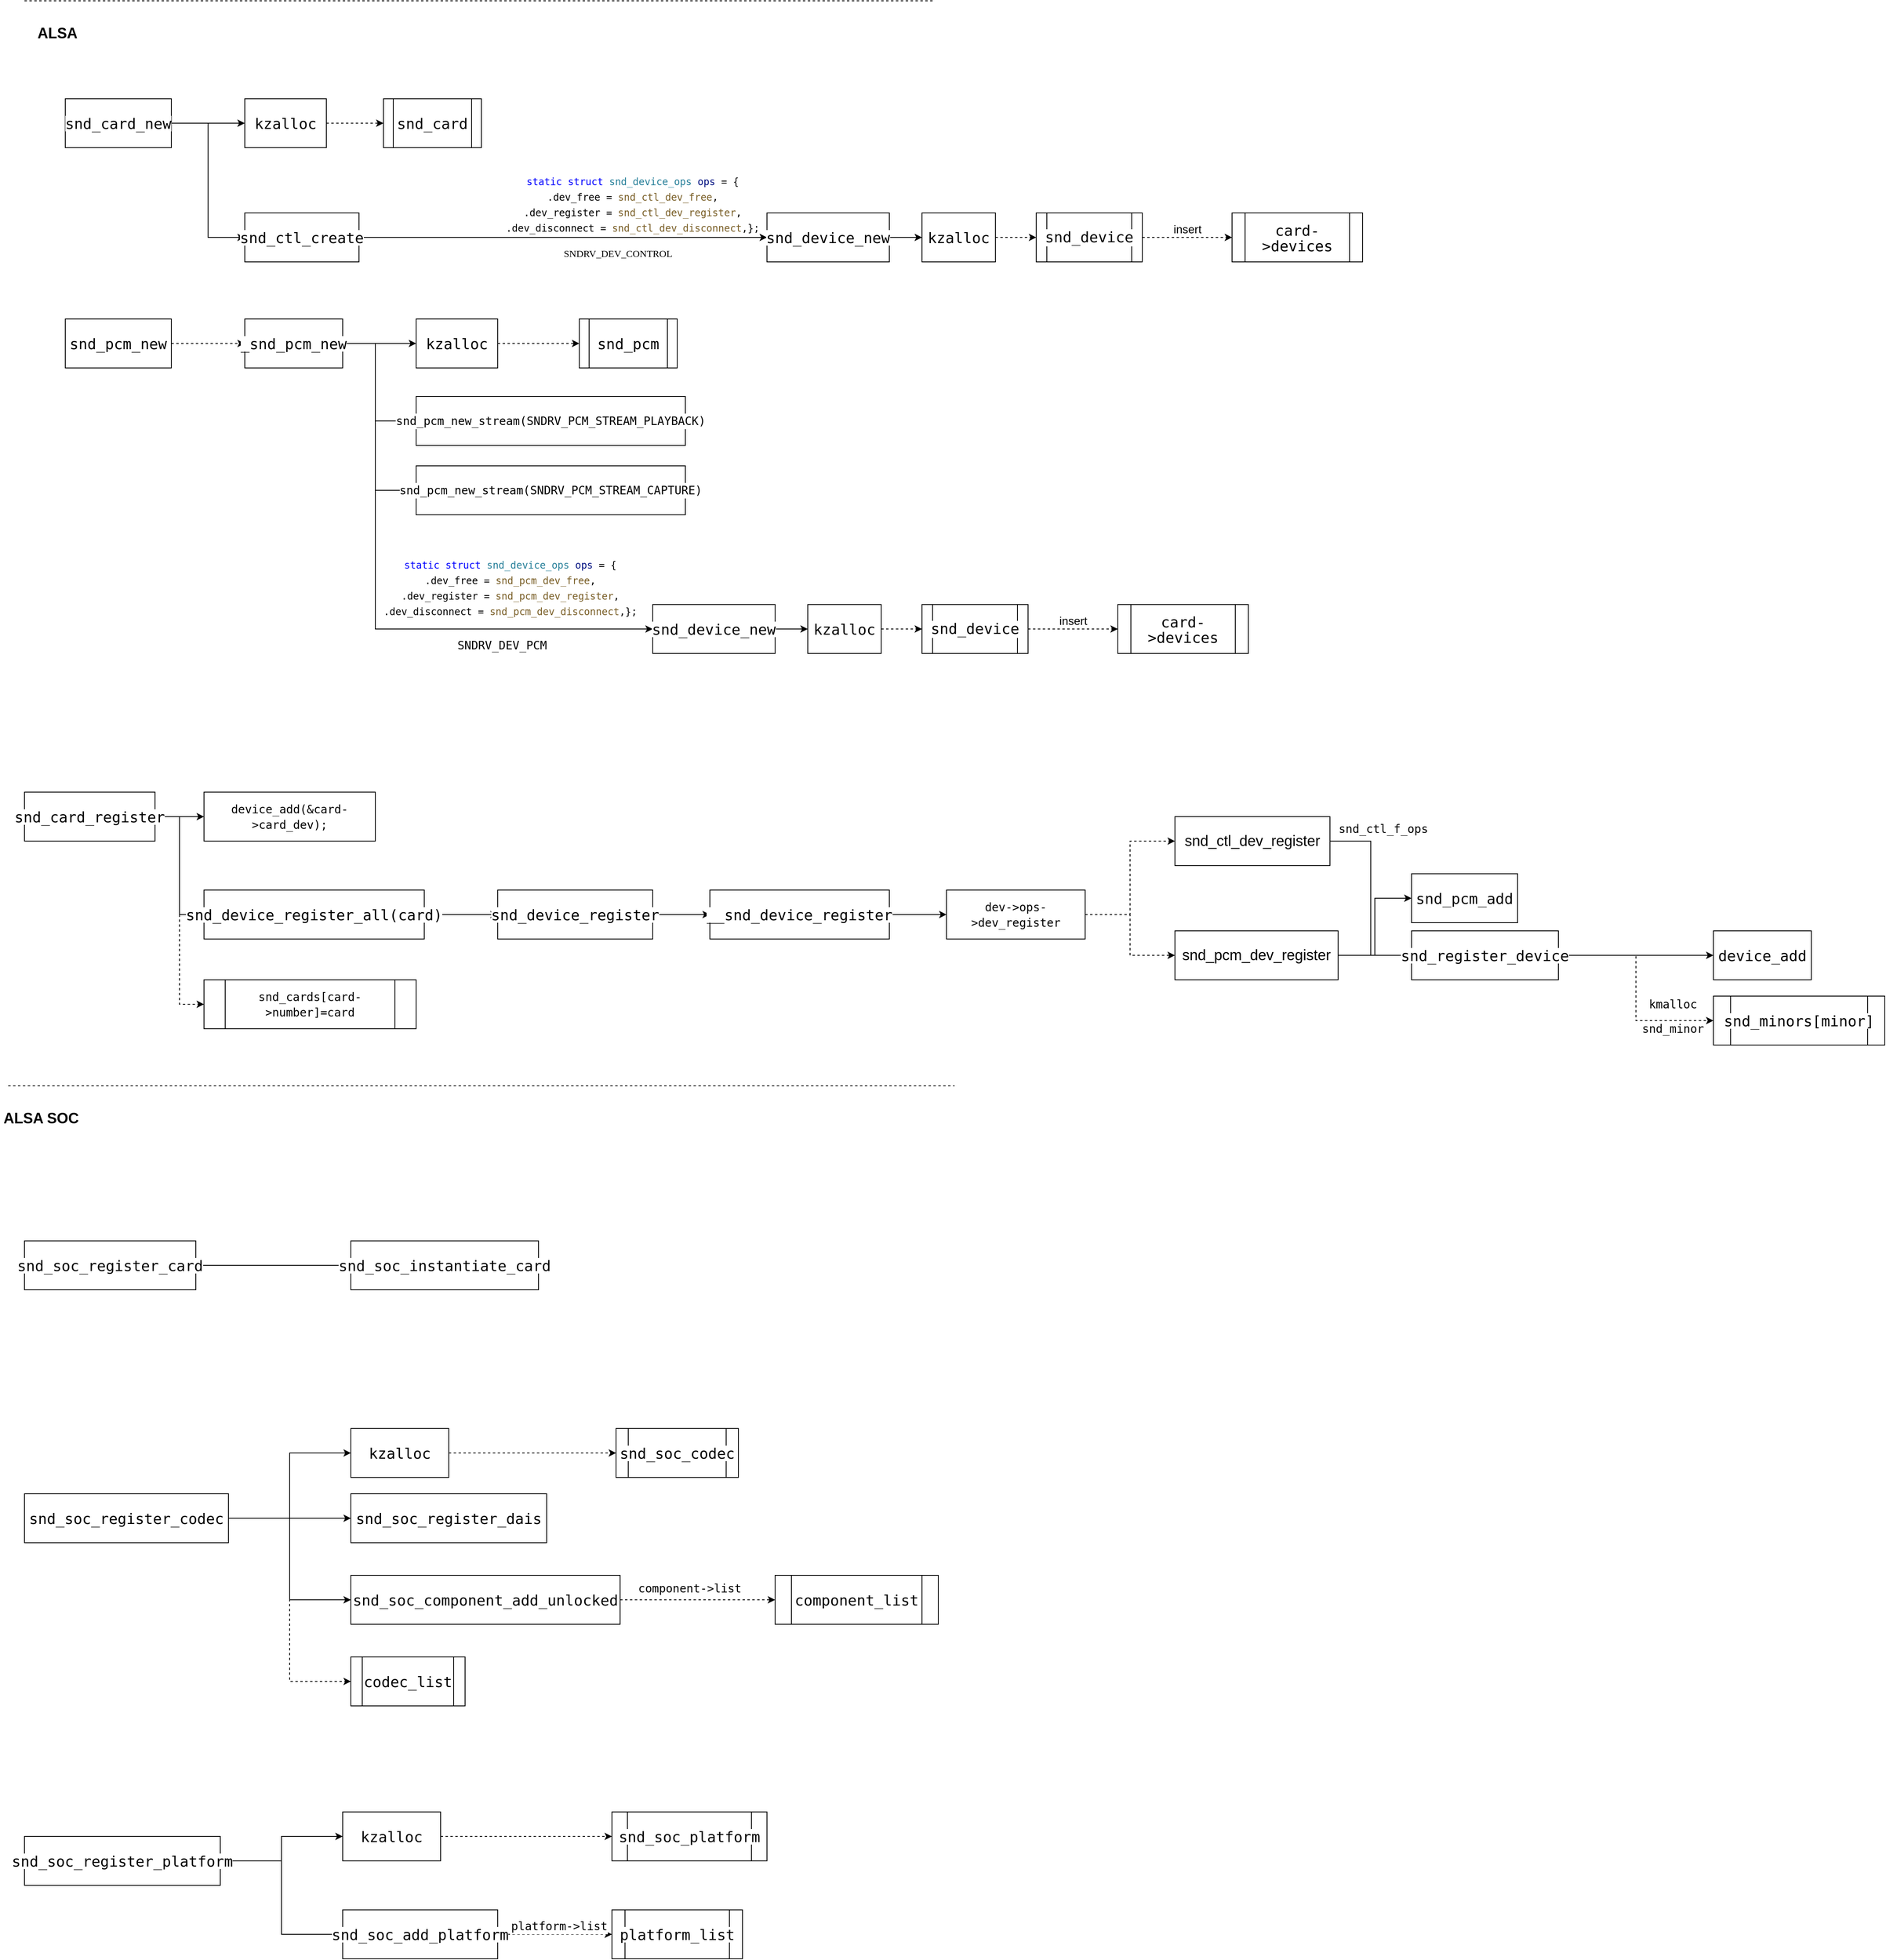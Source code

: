 <mxfile version="14.7.6" type="github">
  <diagram id="GA7JvFSTfR5UvjS3zdCi" name="Page-1">
    <mxGraphModel dx="1355" dy="793" grid="1" gridSize="10" guides="1" tooltips="1" connect="1" arrows="1" fold="1" page="1" pageScale="1" pageWidth="827" pageHeight="1169" math="0" shadow="0">
      <root>
        <mxCell id="0" />
        <mxCell id="1" parent="0" />
        <mxCell id="i92UBZPYgpHDVVU4iysN-3" style="edgeStyle=orthogonalEdgeStyle;rounded=0;orthogonalLoop=1;jettySize=auto;html=1;entryX=0;entryY=0.5;entryDx=0;entryDy=0;fontSize=18;" parent="1" source="i92UBZPYgpHDVVU4iysN-1" target="i92UBZPYgpHDVVU4iysN-2" edge="1">
          <mxGeometry relative="1" as="geometry" />
        </mxCell>
        <mxCell id="i92UBZPYgpHDVVU4iysN-8" style="edgeStyle=orthogonalEdgeStyle;rounded=0;orthogonalLoop=1;jettySize=auto;html=1;entryX=0;entryY=0.5;entryDx=0;entryDy=0;fontSize=5;" parent="1" source="i92UBZPYgpHDVVU4iysN-1" target="i92UBZPYgpHDVVU4iysN-7" edge="1">
          <mxGeometry relative="1" as="geometry" />
        </mxCell>
        <mxCell id="i92UBZPYgpHDVVU4iysN-1" value="&lt;div style=&quot;background-color: rgb(255, 255, 255); font-family: &amp;quot;droid sans mono&amp;quot;, &amp;quot;monospace&amp;quot;, monospace, &amp;quot;droid sans fallback&amp;quot;; font-weight: normal; font-size: 18px; line-height: 19px;&quot;&gt;&lt;div style=&quot;font-size: 18px;&quot;&gt;&lt;font style=&quot;font-size: 18px;&quot;&gt;snd_card_new&lt;/font&gt;&lt;/div&gt;&lt;/div&gt;" style="whiteSpace=wrap;html=1;fontSize=18;" parent="1" vertex="1">
          <mxGeometry x="80" y="190" width="130" height="60" as="geometry" />
        </mxCell>
        <mxCell id="i92UBZPYgpHDVVU4iysN-6" style="edgeStyle=orthogonalEdgeStyle;rounded=0;orthogonalLoop=1;jettySize=auto;html=1;entryX=0;entryY=0.5;entryDx=0;entryDy=0;dashed=1;fontSize=18;" parent="1" source="i92UBZPYgpHDVVU4iysN-2" target="i92UBZPYgpHDVVU4iysN-5" edge="1">
          <mxGeometry relative="1" as="geometry" />
        </mxCell>
        <mxCell id="i92UBZPYgpHDVVU4iysN-2" value="&lt;div style=&quot;background-color: rgb(255, 255, 255); font-family: &amp;quot;droid sans mono&amp;quot;, &amp;quot;monospace&amp;quot;, monospace, &amp;quot;droid sans fallback&amp;quot;; font-weight: normal; font-size: 18px; line-height: 19px;&quot;&gt;&lt;div style=&quot;font-size: 18px;&quot;&gt;&lt;font style=&quot;font-size: 18px;&quot;&gt;kzalloc&lt;/font&gt;&lt;/div&gt;&lt;/div&gt;" style="whiteSpace=wrap;html=1;fontSize=18;" parent="1" vertex="1">
          <mxGeometry x="300" y="190" width="100" height="60" as="geometry" />
        </mxCell>
        <mxCell id="i92UBZPYgpHDVVU4iysN-5" value="&lt;div style=&quot;background-color: rgb(255, 255, 255); font-family: &amp;quot;droid sans mono&amp;quot;, &amp;quot;monospace&amp;quot;, monospace, &amp;quot;droid sans fallback&amp;quot;; font-weight: normal; font-size: 18px; line-height: 19px;&quot;&gt;&lt;div style=&quot;font-size: 18px;&quot;&gt;&lt;font style=&quot;font-size: 18px;&quot;&gt;snd_card&lt;/font&gt;&lt;/div&gt;&lt;/div&gt;" style="shape=process;whiteSpace=wrap;html=1;backgroundOutline=1;fontSize=18;" parent="1" vertex="1">
          <mxGeometry x="470" y="190" width="120" height="60" as="geometry" />
        </mxCell>
        <mxCell id="i92UBZPYgpHDVVU4iysN-69" style="edgeStyle=orthogonalEdgeStyle;rounded=0;orthogonalLoop=1;jettySize=auto;html=1;fontSize=14;" parent="1" source="i92UBZPYgpHDVVU4iysN-7" target="i92UBZPYgpHDVVU4iysN-9" edge="1">
          <mxGeometry relative="1" as="geometry" />
        </mxCell>
        <mxCell id="i92UBZPYgpHDVVU4iysN-7" value="&lt;div style=&quot;background-color: rgb(255, 255, 255); font-family: &amp;quot;droid sans mono&amp;quot;, &amp;quot;monospace&amp;quot;, monospace, &amp;quot;droid sans fallback&amp;quot;; font-weight: normal; font-size: 18px; line-height: 19px;&quot;&gt;&lt;div style=&quot;font-size: 18px;&quot;&gt;snd_ctl_create&lt;/div&gt;&lt;/div&gt;" style="whiteSpace=wrap;html=1;fontSize=18;" parent="1" vertex="1">
          <mxGeometry x="300" y="330" width="140" height="60" as="geometry" />
        </mxCell>
        <mxCell id="i92UBZPYgpHDVVU4iysN-15" style="edgeStyle=orthogonalEdgeStyle;rounded=0;orthogonalLoop=1;jettySize=auto;html=1;fontSize=5;entryX=0;entryY=0.5;entryDx=0;entryDy=0;" parent="1" source="i92UBZPYgpHDVVU4iysN-9" target="i92UBZPYgpHDVVU4iysN-13" edge="1">
          <mxGeometry relative="1" as="geometry">
            <mxPoint x="690" y="70" as="targetPoint" />
          </mxGeometry>
        </mxCell>
        <mxCell id="i92UBZPYgpHDVVU4iysN-9" value="&lt;div style=&quot;background-color: rgb(255 , 255 , 255) ; font-family: &amp;#34;droid sans mono&amp;#34; , &amp;#34;monospace&amp;#34; , monospace , &amp;#34;droid sans fallback&amp;#34; ; font-weight: normal ; font-size: 18px ; line-height: 19px&quot;&gt;&lt;div&gt;&lt;font style=&quot;font-size: 18px&quot;&gt;snd_device_new&lt;/font&gt;&lt;/div&gt;&lt;/div&gt;" style="whiteSpace=wrap;html=1;fontSize=5;" parent="1" vertex="1">
          <mxGeometry x="940" y="330" width="150" height="60" as="geometry" />
        </mxCell>
        <mxCell id="i92UBZPYgpHDVVU4iysN-17" style="edgeStyle=orthogonalEdgeStyle;rounded=0;orthogonalLoop=1;jettySize=auto;html=1;entryX=0;entryY=0.5;entryDx=0;entryDy=0;fontSize=5;dashed=1;" parent="1" source="i92UBZPYgpHDVVU4iysN-13" target="i92UBZPYgpHDVVU4iysN-16" edge="1">
          <mxGeometry relative="1" as="geometry" />
        </mxCell>
        <mxCell id="i92UBZPYgpHDVVU4iysN-13" value="&lt;div style=&quot;background-color: rgb(255 , 255 , 255) ; font-family: &amp;#34;droid sans mono&amp;#34; , &amp;#34;monospace&amp;#34; , monospace , &amp;#34;droid sans fallback&amp;#34; ; font-weight: normal ; font-size: 18px ; line-height: 19px&quot;&gt;&lt;div&gt;&lt;font style=&quot;font-size: 18px&quot;&gt;kzalloc&lt;/font&gt;&lt;/div&gt;&lt;/div&gt;" style="whiteSpace=wrap;html=1;fontSize=5;" parent="1" vertex="1">
          <mxGeometry x="1130" y="330" width="90" height="60" as="geometry" />
        </mxCell>
        <mxCell id="i92UBZPYgpHDVVU4iysN-60" style="edgeStyle=orthogonalEdgeStyle;rounded=0;orthogonalLoop=1;jettySize=auto;html=1;entryX=0;entryY=0.5;entryDx=0;entryDy=0;dashed=1;fontSize=14;" parent="1" source="i92UBZPYgpHDVVU4iysN-16" target="i92UBZPYgpHDVVU4iysN-59" edge="1">
          <mxGeometry relative="1" as="geometry" />
        </mxCell>
        <mxCell id="i92UBZPYgpHDVVU4iysN-16" value="&lt;div style=&quot;background-color: rgb(255 , 255 , 255) ; font-family: &amp;#34;droid sans mono&amp;#34; , &amp;#34;monospace&amp;#34; , monospace , &amp;#34;droid sans fallback&amp;#34; ; font-weight: normal ; font-size: 14px ; line-height: 19px&quot;&gt;&lt;div&gt;&lt;font style=&quot;font-size: 18px&quot;&gt;snd_device&lt;/font&gt;&lt;/div&gt;&lt;/div&gt;" style="shape=process;whiteSpace=wrap;html=1;backgroundOutline=1;fontSize=5;" parent="1" vertex="1">
          <mxGeometry x="1270" y="330" width="130" height="60" as="geometry" />
        </mxCell>
        <mxCell id="i92UBZPYgpHDVVU4iysN-19" value="&lt;font style=&quot;font-size: 14px;&quot;&gt;inser&lt;/font&gt;t" style="text;html=1;align=center;verticalAlign=middle;resizable=0;points=[];autosize=1;strokeColor=none;fontSize=14;" parent="1" vertex="1">
          <mxGeometry x="1430" y="340" width="50" height="20" as="geometry" />
        </mxCell>
        <mxCell id="i92UBZPYgpHDVVU4iysN-23" value="&lt;div style=&quot;color: rgb(0 , 0 , 0) ; background-color: rgb(255 , 255 , 255) ; font-family: &amp;#34;droid sans mono&amp;#34; , &amp;#34;monospace&amp;#34; , monospace , &amp;#34;droid sans fallback&amp;#34; ; font-weight: normal ; font-size: 12px ; line-height: 19px&quot; align=&quot;center&quot;&gt;&lt;div&gt;&lt;font style=&quot;font-size: 12px&quot;&gt;&lt;span style=&quot;color: #000000&quot;&gt;    &lt;/span&gt;&lt;span style=&quot;color: #0000ff&quot;&gt;static&lt;/span&gt;&lt;span style=&quot;color: #000000&quot;&gt; &lt;/span&gt;&lt;span style=&quot;color: #0000ff&quot;&gt;struct&lt;/span&gt;&lt;span style=&quot;color: #000000&quot;&gt; &lt;/span&gt;&lt;span style=&quot;color: #267f99&quot;&gt;snd_device_ops&lt;/span&gt;&lt;span style=&quot;color: #000000&quot;&gt; &lt;/span&gt;&lt;span style=&quot;color: #001080&quot;&gt;ops&lt;/span&gt;&lt;span style=&quot;color: #000000&quot;&gt; = {&lt;/span&gt;&lt;/font&gt;&lt;/div&gt;&lt;div&gt;&lt;font style=&quot;font-size: 12px&quot;&gt;&lt;span style=&quot;color: #000000&quot;&gt;        .dev_free = &lt;/span&gt;&lt;span style=&quot;color: #795e26&quot;&gt;snd_ctl_dev_free&lt;/span&gt;&lt;span style=&quot;color: #000000&quot;&gt;,&lt;/span&gt;&lt;/font&gt;&lt;/div&gt;&lt;div&gt;&lt;font style=&quot;font-size: 12px&quot;&gt;&lt;span style=&quot;color: #000000&quot;&gt;        .dev_register = &lt;/span&gt;&lt;span style=&quot;color: #795e26&quot;&gt;snd_ctl_dev_register&lt;/span&gt;&lt;span style=&quot;color: #000000&quot;&gt;,&lt;/span&gt;&lt;/font&gt;&lt;/div&gt;&lt;div&gt;&lt;font style=&quot;font-size: 12px&quot;&gt;&lt;span style=&quot;color: #000000&quot;&gt;        .dev_disconnect = &lt;/span&gt;&lt;span style=&quot;color: #795e26&quot;&gt;snd_ctl_dev_disconnect&lt;/span&gt;&lt;span style=&quot;color: #000000&quot;&gt;,};&lt;/span&gt;&lt;/font&gt;&lt;/div&gt;&lt;/div&gt;" style="text;html=1;align=center;verticalAlign=middle;resizable=0;points=[];autosize=1;strokeColor=none;fontSize=14;" parent="1" vertex="1">
          <mxGeometry x="640" y="280" width="270" height="80" as="geometry" />
        </mxCell>
        <mxCell id="i92UBZPYgpHDVVU4iysN-26" style="edgeStyle=orthogonalEdgeStyle;rounded=0;orthogonalLoop=1;jettySize=auto;html=1;entryX=0;entryY=0.5;entryDx=0;entryDy=0;fontSize=14;" parent="1" source="i92UBZPYgpHDVVU4iysN-24" target="i92UBZPYgpHDVVU4iysN-25" edge="1">
          <mxGeometry relative="1" as="geometry" />
        </mxCell>
        <mxCell id="i92UBZPYgpHDVVU4iysN-34" style="edgeStyle=orthogonalEdgeStyle;rounded=0;orthogonalLoop=1;jettySize=auto;html=1;entryX=0;entryY=0.5;entryDx=0;entryDy=0;fontSize=14;" parent="1" source="i92UBZPYgpHDVVU4iysN-24" target="i92UBZPYgpHDVVU4iysN-27" edge="1">
          <mxGeometry relative="1" as="geometry" />
        </mxCell>
        <mxCell id="i92UBZPYgpHDVVU4iysN-37" style="edgeStyle=orthogonalEdgeStyle;rounded=0;orthogonalLoop=1;jettySize=auto;html=1;entryX=0;entryY=0.5;entryDx=0;entryDy=0;fontSize=14;dashed=1;" parent="1" source="i92UBZPYgpHDVVU4iysN-24" target="i92UBZPYgpHDVVU4iysN-35" edge="1">
          <mxGeometry relative="1" as="geometry" />
        </mxCell>
        <mxCell id="i92UBZPYgpHDVVU4iysN-24" value="&lt;div style=&quot;background-color: rgb(255 , 255 , 255) ; font-family: &amp;quot;droid sans mono&amp;quot; , &amp;quot;monospace&amp;quot; , monospace , &amp;quot;droid sans fallback&amp;quot; ; font-weight: normal ; font-size: 18px ; line-height: 19px&quot;&gt;&lt;div&gt;&lt;font style=&quot;font-size: 18px&quot;&gt;snd_card_register&lt;/font&gt;&lt;/div&gt;&lt;/div&gt;" style="whiteSpace=wrap;html=1;fontSize=14;align=center;" parent="1" vertex="1">
          <mxGeometry x="30" y="1040" width="160" height="60" as="geometry" />
        </mxCell>
        <mxCell id="i92UBZPYgpHDVVU4iysN-25" value="&lt;div style=&quot;background-color: rgb(255 , 255 , 255) ; font-family: &amp;#34;droid sans mono&amp;#34; , &amp;#34;monospace&amp;#34; , monospace , &amp;#34;droid sans fallback&amp;#34; ; font-weight: normal ; line-height: 19px&quot;&gt;&lt;div&gt;&lt;font style=&quot;font-size: 14px&quot;&gt;device_add(&amp;amp;card-&amp;gt;card_dev);&lt;/font&gt;&lt;/div&gt;&lt;/div&gt;" style="whiteSpace=wrap;html=1;fontSize=14;align=center;" parent="1" vertex="1">
          <mxGeometry x="250" y="1040" width="210" height="60" as="geometry" />
        </mxCell>
        <mxCell id="i92UBZPYgpHDVVU4iysN-40" style="edgeStyle=orthogonalEdgeStyle;rounded=0;orthogonalLoop=1;jettySize=auto;html=1;fontSize=14;" parent="1" source="i92UBZPYgpHDVVU4iysN-27" target="i92UBZPYgpHDVVU4iysN-38" edge="1">
          <mxGeometry relative="1" as="geometry" />
        </mxCell>
        <mxCell id="i92UBZPYgpHDVVU4iysN-27" value="&lt;div style=&quot;background-color: rgb(255 , 255 , 255) ; font-family: &amp;#34;droid sans mono&amp;#34; , &amp;#34;monospace&amp;#34; , monospace , &amp;#34;droid sans fallback&amp;#34; ; font-weight: normal ; font-size: 18px ; line-height: 19px&quot;&gt;&lt;div&gt;&lt;font style=&quot;font-size: 18px&quot;&gt;snd_device_register_all&lt;/font&gt;&lt;font style=&quot;font-size: 18px&quot;&gt;(card)&lt;/font&gt;&lt;/div&gt;&lt;/div&gt;" style="whiteSpace=wrap;html=1;fontSize=14;align=center;" parent="1" vertex="1">
          <mxGeometry x="250" y="1160" width="270" height="60" as="geometry" />
        </mxCell>
        <mxCell id="i92UBZPYgpHDVVU4iysN-35" value="&lt;div style=&quot;background-color: rgb(255 , 255 , 255) ; font-family: &amp;#34;droid sans mono&amp;#34; , &amp;#34;monospace&amp;#34; , monospace , &amp;#34;droid sans fallback&amp;#34; ; font-weight: normal ; font-size: 14px ; line-height: 19px&quot;&gt;&lt;div&gt;snd_cards[card-&amp;gt;number]=card&lt;/div&gt;&lt;/div&gt;" style="shape=process;whiteSpace=wrap;html=1;backgroundOutline=1;fontSize=14;align=center;" parent="1" vertex="1">
          <mxGeometry x="250" y="1270" width="260" height="60" as="geometry" />
        </mxCell>
        <mxCell id="i92UBZPYgpHDVVU4iysN-41" style="edgeStyle=orthogonalEdgeStyle;rounded=0;orthogonalLoop=1;jettySize=auto;html=1;entryX=0;entryY=0.5;entryDx=0;entryDy=0;fontSize=14;" parent="1" source="i92UBZPYgpHDVVU4iysN-38" target="i92UBZPYgpHDVVU4iysN-39" edge="1">
          <mxGeometry relative="1" as="geometry" />
        </mxCell>
        <mxCell id="i92UBZPYgpHDVVU4iysN-38" value="&lt;div style=&quot;background-color: rgb(255 , 255 , 255) ; font-family: &amp;#34;droid sans mono&amp;#34; , &amp;#34;monospace&amp;#34; , monospace , &amp;#34;droid sans fallback&amp;#34; ; font-weight: normal ; font-size: 18px ; line-height: 19px&quot;&gt;&lt;div&gt;&lt;font style=&quot;font-size: 18px&quot;&gt;snd_device_register&lt;/font&gt;&lt;/div&gt;&lt;/div&gt;" style="whiteSpace=wrap;html=1;fontSize=14;align=center;" parent="1" vertex="1">
          <mxGeometry x="610" y="1160" width="190" height="60" as="geometry" />
        </mxCell>
        <mxCell id="i92UBZPYgpHDVVU4iysN-44" style="edgeStyle=orthogonalEdgeStyle;rounded=0;orthogonalLoop=1;jettySize=auto;html=1;fontSize=14;" parent="1" source="i92UBZPYgpHDVVU4iysN-39" target="i92UBZPYgpHDVVU4iysN-43" edge="1">
          <mxGeometry relative="1" as="geometry" />
        </mxCell>
        <mxCell id="i92UBZPYgpHDVVU4iysN-39" value="&lt;div style=&quot;background-color: rgb(255 , 255 , 255) ; font-family: &amp;#34;droid sans mono&amp;#34; , &amp;#34;monospace&amp;#34; , monospace , &amp;#34;droid sans fallback&amp;#34; ; font-weight: normal ; font-size: 18px ; line-height: 19px&quot;&gt;&lt;div&gt;&lt;font style=&quot;font-size: 18px&quot;&gt;__snd_device_register&lt;/font&gt;&lt;/div&gt;&lt;/div&gt;" style="whiteSpace=wrap;html=1;fontSize=14;align=center;" parent="1" vertex="1">
          <mxGeometry x="870" y="1160" width="220" height="60" as="geometry" />
        </mxCell>
        <mxCell id="i92UBZPYgpHDVVU4iysN-47" style="edgeStyle=orthogonalEdgeStyle;rounded=0;orthogonalLoop=1;jettySize=auto;html=1;entryX=0;entryY=0.5;entryDx=0;entryDy=0;fontSize=14;dashed=1;" parent="1" source="i92UBZPYgpHDVVU4iysN-43" target="i92UBZPYgpHDVVU4iysN-46" edge="1">
          <mxGeometry relative="1" as="geometry" />
        </mxCell>
        <mxCell id="Il8xRyf-RWIodO80tz---3" style="edgeStyle=orthogonalEdgeStyle;rounded=0;orthogonalLoop=1;jettySize=auto;html=1;dashed=1;" parent="1" source="i92UBZPYgpHDVVU4iysN-43" target="Il8xRyf-RWIodO80tz---1" edge="1">
          <mxGeometry relative="1" as="geometry" />
        </mxCell>
        <mxCell id="i92UBZPYgpHDVVU4iysN-43" value="&lt;div style=&quot;background-color: rgb(255 , 255 , 255) ; font-family: &amp;#34;droid sans mono&amp;#34; , &amp;#34;monospace&amp;#34; , monospace , &amp;#34;droid sans fallback&amp;#34; ; font-weight: normal ; font-size: 14px ; line-height: 19px&quot;&gt;&lt;div&gt;dev-&amp;gt;ops-&amp;gt;dev_register&lt;/div&gt;&lt;/div&gt;" style="whiteSpace=wrap;html=1;fontSize=14;align=center;" parent="1" vertex="1">
          <mxGeometry x="1160" y="1160" width="170" height="60" as="geometry" />
        </mxCell>
        <mxCell id="SOE9RCbYgC2CAfu_grr3-1" style="edgeStyle=orthogonalEdgeStyle;rounded=0;orthogonalLoop=1;jettySize=auto;html=1;entryX=0;entryY=0.5;entryDx=0;entryDy=0;" parent="1" source="i92UBZPYgpHDVVU4iysN-46" target="Il8xRyf-RWIodO80tz---5" edge="1">
          <mxGeometry relative="1" as="geometry" />
        </mxCell>
        <mxCell id="i92UBZPYgpHDVVU4iysN-46" value="&lt;font style=&quot;font-size: 18px&quot;&gt;snd_ctl_dev_register&lt;/font&gt;" style="whiteSpace=wrap;html=1;fontSize=14;align=center;" parent="1" vertex="1">
          <mxGeometry x="1440" y="1070" width="190" height="60" as="geometry" />
        </mxCell>
        <mxCell id="i92UBZPYgpHDVVU4iysN-51" style="edgeStyle=orthogonalEdgeStyle;rounded=0;orthogonalLoop=1;jettySize=auto;html=1;entryX=0;entryY=0.5;entryDx=0;entryDy=0;dashed=1;fontSize=14;" parent="1" source="i92UBZPYgpHDVVU4iysN-49" target="i92UBZPYgpHDVVU4iysN-50" edge="1">
          <mxGeometry relative="1" as="geometry" />
        </mxCell>
        <mxCell id="i92UBZPYgpHDVVU4iysN-49" value="&lt;div style=&quot;background-color: rgb(255 , 255 , 255) ; font-family: &amp;#34;droid sans mono&amp;#34; , &amp;#34;monospace&amp;#34; , monospace , &amp;#34;droid sans fallback&amp;#34; ; font-weight: normal ; font-size: 18px ; line-height: 19px&quot;&gt;&lt;div&gt;&lt;font style=&quot;font-size: 18px&quot;&gt;snd_pcm_new&lt;/font&gt;&lt;/div&gt;&lt;/div&gt;" style="whiteSpace=wrap;html=1;fontSize=14;align=center;" parent="1" vertex="1">
          <mxGeometry x="80" y="460" width="130" height="60" as="geometry" />
        </mxCell>
        <mxCell id="i92UBZPYgpHDVVU4iysN-54" style="edgeStyle=orthogonalEdgeStyle;rounded=0;orthogonalLoop=1;jettySize=auto;html=1;fontSize=14;" parent="1" source="i92UBZPYgpHDVVU4iysN-50" target="i92UBZPYgpHDVVU4iysN-53" edge="1">
          <mxGeometry relative="1" as="geometry" />
        </mxCell>
        <mxCell id="i92UBZPYgpHDVVU4iysN-63" style="edgeStyle=orthogonalEdgeStyle;rounded=0;orthogonalLoop=1;jettySize=auto;html=1;entryX=0;entryY=0.5;entryDx=0;entryDy=0;fontSize=14;" parent="1" source="i92UBZPYgpHDVVU4iysN-50" target="i92UBZPYgpHDVVU4iysN-61" edge="1">
          <mxGeometry relative="1" as="geometry">
            <Array as="points">
              <mxPoint x="460" y="490" />
              <mxPoint x="460" y="585" />
            </Array>
          </mxGeometry>
        </mxCell>
        <mxCell id="i92UBZPYgpHDVVU4iysN-64" style="edgeStyle=orthogonalEdgeStyle;rounded=0;orthogonalLoop=1;jettySize=auto;html=1;entryX=0;entryY=0.5;entryDx=0;entryDy=0;fontSize=14;" parent="1" source="i92UBZPYgpHDVVU4iysN-50" target="i92UBZPYgpHDVVU4iysN-62" edge="1">
          <mxGeometry relative="1" as="geometry">
            <Array as="points">
              <mxPoint x="460" y="490" />
              <mxPoint x="460" y="670" />
            </Array>
          </mxGeometry>
        </mxCell>
        <mxCell id="i92UBZPYgpHDVVU4iysN-78" style="edgeStyle=orthogonalEdgeStyle;rounded=0;orthogonalLoop=1;jettySize=auto;html=1;entryX=0;entryY=0.5;entryDx=0;entryDy=0;fontSize=14;" parent="1" source="i92UBZPYgpHDVVU4iysN-50" target="i92UBZPYgpHDVVU4iysN-71" edge="1">
          <mxGeometry relative="1" as="geometry">
            <Array as="points">
              <mxPoint x="460" y="490" />
              <mxPoint x="460" y="840" />
            </Array>
          </mxGeometry>
        </mxCell>
        <mxCell id="i92UBZPYgpHDVVU4iysN-50" value="&lt;div style=&quot;background-color: rgb(255 , 255 , 255) ; font-family: &amp;#34;droid sans mono&amp;#34; , &amp;#34;monospace&amp;#34; , monospace , &amp;#34;droid sans fallback&amp;#34; ; font-weight: normal ; font-size: 18px ; line-height: 19px&quot;&gt;&lt;div&gt;&lt;font style=&quot;font-size: 18px&quot;&gt;_snd_pcm_new&lt;/font&gt;&lt;/div&gt;&lt;/div&gt;" style="whiteSpace=wrap;html=1;fontSize=14;align=center;" parent="1" vertex="1">
          <mxGeometry x="300" y="460" width="120" height="60" as="geometry" />
        </mxCell>
        <mxCell id="i92UBZPYgpHDVVU4iysN-52" value="&lt;div style=&quot;color: rgb(0 , 0 , 0) ; background-color: rgb(255 , 255 , 255) ; font-family: &amp;#34;droid sans mono&amp;#34; , &amp;#34;monospace&amp;#34; , monospace , &amp;#34;droid sans fallback&amp;#34; ; font-weight: normal ; font-size: 12px ; line-height: 19px&quot;&gt;&lt;div&gt;&lt;font style=&quot;font-size: 12px&quot;&gt;&lt;span style=&quot;color: #0000ff&quot;&gt;static&lt;/span&gt;&lt;span style=&quot;color: #000000&quot;&gt; &lt;/span&gt;&lt;span style=&quot;color: #0000ff&quot;&gt;struct&lt;/span&gt;&lt;span style=&quot;color: #000000&quot;&gt; &lt;/span&gt;&lt;span style=&quot;color: #267f99&quot;&gt;snd_device_ops&lt;/span&gt;&lt;span style=&quot;color: #000000&quot;&gt; &lt;/span&gt;&lt;span style=&quot;color: #001080&quot;&gt;ops&lt;/span&gt;&lt;span style=&quot;color: #000000&quot;&gt; = {&lt;/span&gt;&lt;/font&gt;&lt;/div&gt;&lt;div&gt;&lt;font style=&quot;font-size: 12px&quot;&gt;&lt;span style=&quot;color: #000000&quot;&gt;        .dev_free = &lt;/span&gt;&lt;span style=&quot;color: #795e26&quot;&gt;snd_pcm_dev_free&lt;/span&gt;&lt;span style=&quot;color: #000000&quot;&gt;,&lt;/span&gt;&lt;/font&gt;&lt;/div&gt;&lt;div&gt;&lt;font style=&quot;font-size: 12px&quot;&gt;&lt;span style=&quot;color: #000000&quot;&gt;        .dev_register = &lt;/span&gt;&lt;span style=&quot;color: #795e26&quot;&gt;snd_pcm_dev_register&lt;/span&gt;&lt;span style=&quot;color: #000000&quot;&gt;,&lt;/span&gt;&lt;/font&gt;&lt;/div&gt;&lt;div&gt;&lt;font style=&quot;font-size: 12px&quot;&gt;&lt;span style=&quot;color: #000000&quot;&gt;        .dev_disconnect = &lt;/span&gt;&lt;span style=&quot;color: #795e26&quot;&gt;snd_pcm_dev_disconnect&lt;/span&gt;&lt;span style=&quot;color: #000000&quot;&gt;,};&lt;/span&gt;&lt;/font&gt;&lt;/div&gt;&lt;/div&gt;" style="text;html=1;align=center;verticalAlign=middle;resizable=0;points=[];autosize=1;strokeColor=none;fontSize=14;" parent="1" vertex="1">
          <mxGeometry x="490" y="750" width="270" height="80" as="geometry" />
        </mxCell>
        <mxCell id="i92UBZPYgpHDVVU4iysN-56" style="edgeStyle=orthogonalEdgeStyle;rounded=0;orthogonalLoop=1;jettySize=auto;html=1;fontSize=14;dashed=1;" parent="1" source="i92UBZPYgpHDVVU4iysN-53" target="i92UBZPYgpHDVVU4iysN-55" edge="1">
          <mxGeometry relative="1" as="geometry" />
        </mxCell>
        <mxCell id="i92UBZPYgpHDVVU4iysN-53" value="&lt;div style=&quot;background-color: rgb(255 , 255 , 255) ; font-family: &amp;#34;droid sans mono&amp;#34; , &amp;#34;monospace&amp;#34; , monospace , &amp;#34;droid sans fallback&amp;#34; ; font-weight: normal ; font-size: 18px ; line-height: 19px&quot;&gt;&lt;div&gt;&lt;font style=&quot;font-size: 18px&quot;&gt;kzalloc&lt;/font&gt;&lt;/div&gt;&lt;/div&gt;" style="whiteSpace=wrap;html=1;fontSize=14;align=center;" parent="1" vertex="1">
          <mxGeometry x="510" y="460" width="100" height="60" as="geometry" />
        </mxCell>
        <mxCell id="i92UBZPYgpHDVVU4iysN-55" value="&lt;div style=&quot;background-color: rgb(255 , 255 , 255) ; font-family: &amp;#34;droid sans mono&amp;#34; , &amp;#34;monospace&amp;#34; , monospace , &amp;#34;droid sans fallback&amp;#34; ; font-weight: normal ; font-size: 18px ; line-height: 19px&quot;&gt;&lt;div&gt;&lt;font style=&quot;font-size: 18px&quot;&gt;snd_pcm&lt;/font&gt;&lt;/div&gt;&lt;/div&gt;" style="shape=process;whiteSpace=wrap;html=1;backgroundOutline=1;fontSize=14;align=center;" parent="1" vertex="1">
          <mxGeometry x="710" y="460" width="120" height="60" as="geometry" />
        </mxCell>
        <mxCell id="i92UBZPYgpHDVVU4iysN-59" value="&lt;div style=&quot;background-color: rgb(255 , 255 , 255) ; font-family: &amp;#34;droid sans mono&amp;#34; , &amp;#34;monospace&amp;#34; , monospace , &amp;#34;droid sans fallback&amp;#34; ; font-weight: normal ; font-size: 18px ; line-height: 19px&quot;&gt;&lt;div&gt;&lt;font style=&quot;font-size: 18px&quot;&gt;card-&amp;gt;devices&lt;/font&gt;&lt;/div&gt;&lt;/div&gt;" style="shape=process;whiteSpace=wrap;html=1;backgroundOutline=1;fontSize=14;align=center;" parent="1" vertex="1">
          <mxGeometry x="1510" y="330" width="160" height="60" as="geometry" />
        </mxCell>
        <mxCell id="i92UBZPYgpHDVVU4iysN-61" value="&lt;div style=&quot;background-color: rgb(255 , 255 , 255) ; font-family: &amp;#34;droid sans mono&amp;#34; , &amp;#34;monospace&amp;#34; , monospace , &amp;#34;droid sans fallback&amp;#34; ; font-weight: normal ; line-height: 19px&quot;&gt;&lt;div&gt;&lt;font style=&quot;font-size: 14px&quot;&gt;snd_pcm_new_stream(SNDRV_PCM_STREAM_PLAYBACK)&lt;/font&gt;&lt;/div&gt;&lt;/div&gt;" style="whiteSpace=wrap;html=1;fontSize=14;align=center;" parent="1" vertex="1">
          <mxGeometry x="510" y="555" width="330" height="60" as="geometry" />
        </mxCell>
        <mxCell id="i92UBZPYgpHDVVU4iysN-62" value="&lt;div style=&quot;background-color: rgb(255 , 255 , 255) ; font-family: &amp;#34;droid sans mono&amp;#34; , &amp;#34;monospace&amp;#34; , monospace , &amp;#34;droid sans fallback&amp;#34; ; font-weight: normal ; line-height: 19px&quot;&gt;&lt;div&gt;&lt;font style=&quot;font-size: 14px&quot;&gt;snd_pcm_new_stream(&lt;/font&gt;&lt;span style=&quot;color: #000000&quot;&gt;SNDRV_PCM_STREAM_CAPTURE&lt;/span&gt;&lt;font style=&quot;font-size: 14px&quot;&gt;)&lt;/font&gt;&lt;/div&gt;&lt;/div&gt;" style="whiteSpace=wrap;html=1;fontSize=14;align=center;" parent="1" vertex="1">
          <mxGeometry x="510" y="640" width="330" height="60" as="geometry" />
        </mxCell>
        <mxCell id="i92UBZPYgpHDVVU4iysN-66" value="&lt;div style=&quot;background-color: rgb(255 , 255 , 255) ; font-weight: normal ; font-size: 12px ; line-height: 19px&quot;&gt;&lt;div&gt;&lt;font style=&quot;font-size: 12px&quot; face=&quot;Verdana&quot;&gt;SNDRV_DEV_CONTROL&lt;/font&gt;&lt;/div&gt;&lt;/div&gt;" style="text;html=1;align=center;verticalAlign=middle;resizable=0;points=[];autosize=1;strokeColor=none;fontSize=14;" parent="1" vertex="1">
          <mxGeometry x="687" y="370" width="140" height="20" as="geometry" />
        </mxCell>
        <mxCell id="i92UBZPYgpHDVVU4iysN-70" style="edgeStyle=orthogonalEdgeStyle;rounded=0;orthogonalLoop=1;jettySize=auto;html=1;fontSize=5;entryX=0;entryY=0.5;entryDx=0;entryDy=0;" parent="1" source="i92UBZPYgpHDVVU4iysN-71" target="i92UBZPYgpHDVVU4iysN-73" edge="1">
          <mxGeometry relative="1" as="geometry">
            <mxPoint x="550" y="550" as="targetPoint" />
          </mxGeometry>
        </mxCell>
        <mxCell id="i92UBZPYgpHDVVU4iysN-71" value="&lt;div style=&quot;background-color: rgb(255 , 255 , 255) ; font-family: &amp;#34;droid sans mono&amp;#34; , &amp;#34;monospace&amp;#34; , monospace , &amp;#34;droid sans fallback&amp;#34; ; font-weight: normal ; font-size: 18px ; line-height: 19px&quot;&gt;&lt;div&gt;&lt;font style=&quot;font-size: 18px&quot;&gt;snd_device_new&lt;/font&gt;&lt;/div&gt;&lt;/div&gt;" style="whiteSpace=wrap;html=1;fontSize=5;" parent="1" vertex="1">
          <mxGeometry x="800" y="810" width="150" height="60" as="geometry" />
        </mxCell>
        <mxCell id="i92UBZPYgpHDVVU4iysN-72" style="edgeStyle=orthogonalEdgeStyle;rounded=0;orthogonalLoop=1;jettySize=auto;html=1;entryX=0;entryY=0.5;entryDx=0;entryDy=0;fontSize=5;dashed=1;" parent="1" source="i92UBZPYgpHDVVU4iysN-73" target="i92UBZPYgpHDVVU4iysN-75" edge="1">
          <mxGeometry relative="1" as="geometry" />
        </mxCell>
        <mxCell id="i92UBZPYgpHDVVU4iysN-73" value="&lt;div style=&quot;background-color: rgb(255 , 255 , 255) ; font-family: &amp;#34;droid sans mono&amp;#34; , &amp;#34;monospace&amp;#34; , monospace , &amp;#34;droid sans fallback&amp;#34; ; font-weight: normal ; font-size: 18px ; line-height: 19px&quot;&gt;&lt;div&gt;&lt;font style=&quot;font-size: 18px&quot;&gt;kzalloc&lt;/font&gt;&lt;/div&gt;&lt;/div&gt;" style="whiteSpace=wrap;html=1;fontSize=5;" parent="1" vertex="1">
          <mxGeometry x="990" y="810" width="90" height="60" as="geometry" />
        </mxCell>
        <mxCell id="i92UBZPYgpHDVVU4iysN-74" style="edgeStyle=orthogonalEdgeStyle;rounded=0;orthogonalLoop=1;jettySize=auto;html=1;entryX=0;entryY=0.5;entryDx=0;entryDy=0;dashed=1;fontSize=14;" parent="1" source="i92UBZPYgpHDVVU4iysN-75" target="i92UBZPYgpHDVVU4iysN-77" edge="1">
          <mxGeometry relative="1" as="geometry" />
        </mxCell>
        <mxCell id="i92UBZPYgpHDVVU4iysN-75" value="&lt;div style=&quot;background-color: rgb(255 , 255 , 255) ; font-family: &amp;#34;droid sans mono&amp;#34; , &amp;#34;monospace&amp;#34; , monospace , &amp;#34;droid sans fallback&amp;#34; ; font-weight: normal ; font-size: 14px ; line-height: 19px&quot;&gt;&lt;div&gt;&lt;font style=&quot;font-size: 18px&quot;&gt;snd_device&lt;/font&gt;&lt;/div&gt;&lt;/div&gt;" style="shape=process;whiteSpace=wrap;html=1;backgroundOutline=1;fontSize=5;" parent="1" vertex="1">
          <mxGeometry x="1130" y="810" width="130" height="60" as="geometry" />
        </mxCell>
        <mxCell id="i92UBZPYgpHDVVU4iysN-76" value="&lt;font style=&quot;font-size: 14px;&quot;&gt;inser&lt;/font&gt;t" style="text;html=1;align=center;verticalAlign=middle;resizable=0;points=[];autosize=1;strokeColor=none;fontSize=14;" parent="1" vertex="1">
          <mxGeometry x="1290" y="820" width="50" height="20" as="geometry" />
        </mxCell>
        <mxCell id="i92UBZPYgpHDVVU4iysN-77" value="&lt;div style=&quot;background-color: rgb(255 , 255 , 255) ; font-family: &amp;#34;droid sans mono&amp;#34; , &amp;#34;monospace&amp;#34; , monospace , &amp;#34;droid sans fallback&amp;#34; ; font-weight: normal ; font-size: 18px ; line-height: 19px&quot;&gt;&lt;div&gt;&lt;font style=&quot;font-size: 18px&quot;&gt;card-&amp;gt;devices&lt;/font&gt;&lt;/div&gt;&lt;/div&gt;" style="shape=process;whiteSpace=wrap;html=1;backgroundOutline=1;fontSize=14;align=center;" parent="1" vertex="1">
          <mxGeometry x="1370" y="810" width="160" height="60" as="geometry" />
        </mxCell>
        <mxCell id="i92UBZPYgpHDVVU4iysN-79" value="&lt;div style=&quot;background-color: rgb(255 , 255 , 255) ; font-family: &amp;#34;droid sans mono&amp;#34; , &amp;#34;monospace&amp;#34; , monospace , &amp;#34;droid sans fallback&amp;#34; ; font-weight: normal ; font-size: 14px ; line-height: 19px&quot;&gt;&lt;div&gt;SNDRV_DEV_PCM&lt;/div&gt;&lt;/div&gt;" style="text;html=1;align=center;verticalAlign=middle;resizable=0;points=[];autosize=1;strokeColor=none;fontSize=14;" parent="1" vertex="1">
          <mxGeometry x="560" y="850" width="110" height="20" as="geometry" />
        </mxCell>
        <mxCell id="Il8xRyf-RWIodO80tz---6" style="edgeStyle=orthogonalEdgeStyle;rounded=0;orthogonalLoop=1;jettySize=auto;html=1;fontSize=18;fontColor=#000000;" parent="1" source="Il8xRyf-RWIodO80tz---1" target="Il8xRyf-RWIodO80tz---5" edge="1">
          <mxGeometry relative="1" as="geometry" />
        </mxCell>
        <mxCell id="Il8xRyf-RWIodO80tz---7" style="edgeStyle=orthogonalEdgeStyle;rounded=0;orthogonalLoop=1;jettySize=auto;html=1;entryX=0;entryY=0.5;entryDx=0;entryDy=0;fontSize=18;fontColor=#000000;" parent="1" source="Il8xRyf-RWIodO80tz---1" target="Il8xRyf-RWIodO80tz---4" edge="1">
          <mxGeometry relative="1" as="geometry" />
        </mxCell>
        <mxCell id="Il8xRyf-RWIodO80tz---1" value="&lt;font style=&quot;font-size: 18px&quot;&gt;snd_pcm_dev_register&lt;/font&gt;" style="whiteSpace=wrap;html=1;" parent="1" vertex="1">
          <mxGeometry x="1440" y="1210" width="200" height="60" as="geometry" />
        </mxCell>
        <mxCell id="Il8xRyf-RWIodO80tz---4" value="&lt;div style=&quot;background-color: rgb(255, 255, 255); font-family: &amp;quot;droid sans mono&amp;quot;, &amp;quot;monospace&amp;quot;, monospace, &amp;quot;droid sans fallback&amp;quot;; font-weight: normal; font-size: 18px; line-height: 19px;&quot;&gt;&lt;div style=&quot;font-size: 18px;&quot;&gt;&lt;span style=&quot;font-size: 18px;&quot;&gt;snd_pcm_add&lt;/span&gt;&lt;/div&gt;&lt;/div&gt;" style="whiteSpace=wrap;html=1;fontSize=18;" parent="1" vertex="1">
          <mxGeometry x="1730" y="1140" width="130" height="60" as="geometry" />
        </mxCell>
        <mxCell id="Il8xRyf-RWIodO80tz---14" style="edgeStyle=orthogonalEdgeStyle;rounded=0;orthogonalLoop=1;jettySize=auto;html=1;entryX=0;entryY=0.5;entryDx=0;entryDy=0;fontSize=18;fontColor=#000000;" parent="1" source="Il8xRyf-RWIodO80tz---5" target="Il8xRyf-RWIodO80tz---12" edge="1">
          <mxGeometry relative="1" as="geometry" />
        </mxCell>
        <mxCell id="Il8xRyf-RWIodO80tz---15" style="edgeStyle=orthogonalEdgeStyle;rounded=0;orthogonalLoop=1;jettySize=auto;html=1;entryX=0;entryY=0.5;entryDx=0;entryDy=0;fontSize=18;fontColor=#000000;dashed=1;" parent="1" source="Il8xRyf-RWIodO80tz---5" target="Il8xRyf-RWIodO80tz---8" edge="1">
          <mxGeometry relative="1" as="geometry" />
        </mxCell>
        <mxCell id="Il8xRyf-RWIodO80tz---5" value="&lt;div style=&quot;background-color: rgb(255, 255, 255); font-family: &amp;quot;droid sans mono&amp;quot;, &amp;quot;monospace&amp;quot;, monospace, &amp;quot;droid sans fallback&amp;quot;; font-weight: normal; font-size: 18px; line-height: 19px;&quot;&gt;&lt;div style=&quot;font-size: 18px;&quot;&gt;&lt;span style=&quot;font-size: 18px;&quot;&gt;snd_register_device&lt;/span&gt;&lt;/div&gt;&lt;/div&gt;" style="whiteSpace=wrap;html=1;fontSize=18;" parent="1" vertex="1">
          <mxGeometry x="1730" y="1210" width="180" height="60" as="geometry" />
        </mxCell>
        <mxCell id="Il8xRyf-RWIodO80tz---8" value="&lt;div style=&quot;background-color: rgb(255 , 255 , 255) ; font-family: &amp;#34;droid sans mono&amp;#34; , &amp;#34;monospace&amp;#34; , monospace , &amp;#34;droid sans fallback&amp;#34; ; font-weight: normal ; line-height: 19px&quot;&gt;&lt;div&gt;&lt;font style=&quot;font-size: 18px&quot;&gt;snd_minors[minor]&lt;/font&gt;&lt;/div&gt;&lt;/div&gt;" style="shape=process;whiteSpace=wrap;html=1;backgroundOutline=1;fontSize=18;fontColor=#000000;" parent="1" vertex="1">
          <mxGeometry x="2100" y="1290" width="210" height="60" as="geometry" />
        </mxCell>
        <mxCell id="Il8xRyf-RWIodO80tz---10" value="&lt;div style=&quot;background-color: rgb(255 , 255 , 255) ; font-family: &amp;#34;droid sans mono&amp;#34; , &amp;#34;monospace&amp;#34; , monospace , &amp;#34;droid sans fallback&amp;#34; ; font-weight: normal ; font-size: 14px ; line-height: 19px&quot;&gt;&lt;div&gt;kmalloc&lt;/div&gt;&lt;/div&gt;" style="text;html=1;align=center;verticalAlign=middle;resizable=0;points=[];autosize=1;strokeColor=none;fontSize=18;fontColor=#000000;" parent="1" vertex="1">
          <mxGeometry x="2020" y="1290" width="60" height="20" as="geometry" />
        </mxCell>
        <mxCell id="Il8xRyf-RWIodO80tz---11" value="&lt;div style=&quot;background-color: rgb(255 , 255 , 255) ; font-family: &amp;#34;droid sans mono&amp;#34; , &amp;#34;monospace&amp;#34; , monospace , &amp;#34;droid sans fallback&amp;#34; ; font-weight: normal ; font-size: 14px ; line-height: 19px&quot;&gt;&lt;div&gt;snd_minor&lt;/div&gt;&lt;/div&gt;" style="text;html=1;align=center;verticalAlign=middle;resizable=0;points=[];autosize=1;strokeColor=none;fontSize=18;fontColor=#000000;" parent="1" vertex="1">
          <mxGeometry x="2010" y="1320" width="80" height="20" as="geometry" />
        </mxCell>
        <mxCell id="Il8xRyf-RWIodO80tz---12" value="&lt;div style=&quot;background-color: rgb(255 , 255 , 255) ; font-family: &amp;#34;droid sans mono&amp;#34; , &amp;#34;monospace&amp;#34; , monospace , &amp;#34;droid sans fallback&amp;#34; ; font-weight: normal ; line-height: 19px&quot;&gt;&lt;div&gt;&lt;font style=&quot;font-size: 18px&quot;&gt;device_add&lt;/font&gt;&lt;/div&gt;&lt;/div&gt;" style="whiteSpace=wrap;html=1;fontSize=18;fontColor=#000000;" parent="1" vertex="1">
          <mxGeometry x="2100" y="1210" width="120" height="60" as="geometry" />
        </mxCell>
        <mxCell id="SOE9RCbYgC2CAfu_grr3-2" value="&lt;div style=&quot;background-color: rgb(255 , 255 , 255) ; font-family: &amp;#34;droid sans mono&amp;#34; , monospace , monospace , &amp;#34;droid sans fallback&amp;#34; ; line-height: 24px&quot;&gt;&lt;font style=&quot;font-size: 14px&quot;&gt;snd_ctl_f_ops&lt;/font&gt;&lt;/div&gt;" style="text;html=1;align=center;verticalAlign=middle;resizable=0;points=[];autosize=1;strokeColor=none;" parent="1" vertex="1">
          <mxGeometry x="1640" y="1070" width="110" height="30" as="geometry" />
        </mxCell>
        <mxCell id="SOE9RCbYgC2CAfu_grr3-8" style="edgeStyle=orthogonalEdgeStyle;rounded=0;orthogonalLoop=1;jettySize=auto;html=1;" parent="1" source="SOE9RCbYgC2CAfu_grr3-4" target="SOE9RCbYgC2CAfu_grr3-7" edge="1">
          <mxGeometry relative="1" as="geometry" />
        </mxCell>
        <mxCell id="SOE9RCbYgC2CAfu_grr3-10" style="edgeStyle=orthogonalEdgeStyle;rounded=0;orthogonalLoop=1;jettySize=auto;html=1;entryX=0;entryY=0.5;entryDx=0;entryDy=0;dashed=1;" parent="1" source="SOE9RCbYgC2CAfu_grr3-4" target="SOE9RCbYgC2CAfu_grr3-5" edge="1">
          <mxGeometry relative="1" as="geometry" />
        </mxCell>
        <mxCell id="SOE9RCbYgC2CAfu_grr3-11" style="edgeStyle=orthogonalEdgeStyle;rounded=0;orthogonalLoop=1;jettySize=auto;html=1;entryX=0;entryY=0.5;entryDx=0;entryDy=0;" parent="1" source="SOE9RCbYgC2CAfu_grr3-4" target="SOE9RCbYgC2CAfu_grr3-9" edge="1">
          <mxGeometry relative="1" as="geometry" />
        </mxCell>
        <mxCell id="Q3NLW80Zpf64P7We51u1-3" style="edgeStyle=orthogonalEdgeStyle;rounded=0;orthogonalLoop=1;jettySize=auto;html=1;entryX=0;entryY=0.5;entryDx=0;entryDy=0;" edge="1" parent="1" source="SOE9RCbYgC2CAfu_grr3-4" target="Q3NLW80Zpf64P7We51u1-2">
          <mxGeometry relative="1" as="geometry" />
        </mxCell>
        <mxCell id="SOE9RCbYgC2CAfu_grr3-4" value="&lt;span style=&quot;font-family: &amp;#34;droid sans mono&amp;#34; , monospace , monospace , &amp;#34;droid sans fallback&amp;#34; ; font-size: 18px ; background-color: rgb(255 , 255 , 255)&quot;&gt;snd_soc_register_codec&lt;/span&gt;" style="whiteSpace=wrap;html=1;" parent="1" vertex="1">
          <mxGeometry x="30" y="1900" width="250" height="60" as="geometry" />
        </mxCell>
        <mxCell id="SOE9RCbYgC2CAfu_grr3-5" value="&lt;div style=&quot;background-color: rgb(255 , 255 , 255) ; font-family: &amp;#34;droid sans mono&amp;#34; , monospace , monospace , &amp;#34;droid sans fallback&amp;#34; ; font-size: 18px ; line-height: 24px&quot;&gt;codec_list&lt;/div&gt;" style="shape=process;whiteSpace=wrap;html=1;backgroundOutline=1;" parent="1" vertex="1">
          <mxGeometry x="430" y="2100" width="140" height="60" as="geometry" />
        </mxCell>
        <mxCell id="SOE9RCbYgC2CAfu_grr3-7" value="&lt;div style=&quot;background-color: rgb(255 , 255 , 255) ; font-family: &amp;#34;droid sans mono&amp;#34; , monospace , monospace , &amp;#34;droid sans fallback&amp;#34; ; font-size: 18px ; line-height: 24px&quot;&gt;snd_soc_register_dais&lt;/div&gt;" style="whiteSpace=wrap;html=1;" parent="1" vertex="1">
          <mxGeometry x="430" y="1900" width="240" height="60" as="geometry" />
        </mxCell>
        <mxCell id="SOE9RCbYgC2CAfu_grr3-15" style="edgeStyle=orthogonalEdgeStyle;rounded=0;orthogonalLoop=1;jettySize=auto;html=1;entryX=0;entryY=0.5;entryDx=0;entryDy=0;dashed=1;" parent="1" source="SOE9RCbYgC2CAfu_grr3-9" target="SOE9RCbYgC2CAfu_grr3-14" edge="1">
          <mxGeometry relative="1" as="geometry" />
        </mxCell>
        <mxCell id="SOE9RCbYgC2CAfu_grr3-9" value="&lt;div style=&quot;background-color: rgb(255 , 255 , 255) ; font-family: &amp;#34;droid sans mono&amp;#34; , monospace , monospace , &amp;#34;droid sans fallback&amp;#34; ; font-size: 18px ; line-height: 24px&quot;&gt;snd_soc_component_add_unlocked&lt;/div&gt;" style="whiteSpace=wrap;html=1;" parent="1" vertex="1">
          <mxGeometry x="430" y="2000" width="330" height="60" as="geometry" />
        </mxCell>
        <mxCell id="SOE9RCbYgC2CAfu_grr3-14" value="&lt;span style=&quot;font-family: &amp;#34;droid sans mono&amp;#34; , monospace , monospace , &amp;#34;droid sans fallback&amp;#34; ; font-size: 18px ; background-color: rgb(255 , 255 , 255)&quot;&gt;component_list&lt;/span&gt;" style="shape=process;whiteSpace=wrap;html=1;backgroundOutline=1;" parent="1" vertex="1">
          <mxGeometry x="950" y="2000" width="200" height="60" as="geometry" />
        </mxCell>
        <mxCell id="SOE9RCbYgC2CAfu_grr3-16" value="&lt;div style=&quot;background-color: rgb(255 , 255 , 255) ; font-family: &amp;#34;droid sans mono&amp;#34; , monospace , monospace , &amp;#34;droid sans fallback&amp;#34; ; font-size: 14px ; line-height: 24px&quot;&gt;component-&amp;gt;list&lt;/div&gt;" style="text;html=1;align=center;verticalAlign=middle;resizable=0;points=[];autosize=1;strokeColor=none;" parent="1" vertex="1">
          <mxGeometry x="785" y="2000" width="120" height="30" as="geometry" />
        </mxCell>
        <mxCell id="Q3NLW80Zpf64P7We51u1-7" style="edgeStyle=orthogonalEdgeStyle;rounded=0;orthogonalLoop=1;jettySize=auto;html=1;" edge="1" parent="1" source="Q3NLW80Zpf64P7We51u1-1" target="Q3NLW80Zpf64P7We51u1-6">
          <mxGeometry relative="1" as="geometry" />
        </mxCell>
        <mxCell id="Q3NLW80Zpf64P7We51u1-11" style="edgeStyle=orthogonalEdgeStyle;rounded=0;orthogonalLoop=1;jettySize=auto;html=1;entryX=0;entryY=0.5;entryDx=0;entryDy=0;" edge="1" parent="1" source="Q3NLW80Zpf64P7We51u1-1" target="Q3NLW80Zpf64P7We51u1-10">
          <mxGeometry relative="1" as="geometry" />
        </mxCell>
        <mxCell id="Q3NLW80Zpf64P7We51u1-1" value="&lt;div style=&quot;background-color: rgb(255 , 255 , 255) ; font-family: &amp;#34;droid sans mono&amp;#34; , &amp;#34;monospace&amp;#34; , monospace , &amp;#34;droid sans fallback&amp;#34; ; font-weight: normal ; font-size: 18px ; line-height: 19px&quot;&gt;&lt;div&gt;&lt;font style=&quot;font-size: 18px&quot;&gt;snd_soc_register_platform&lt;/font&gt;&lt;/div&gt;&lt;/div&gt;" style="whiteSpace=wrap;html=1;" vertex="1" parent="1">
          <mxGeometry x="30" y="2320" width="240" height="60" as="geometry" />
        </mxCell>
        <mxCell id="Q3NLW80Zpf64P7We51u1-5" style="edgeStyle=orthogonalEdgeStyle;rounded=0;orthogonalLoop=1;jettySize=auto;html=1;entryX=0;entryY=0.5;entryDx=0;entryDy=0;dashed=1;" edge="1" parent="1" source="Q3NLW80Zpf64P7We51u1-2" target="Q3NLW80Zpf64P7We51u1-4">
          <mxGeometry relative="1" as="geometry" />
        </mxCell>
        <mxCell id="Q3NLW80Zpf64P7We51u1-2" value="&lt;div style=&quot;background-color: rgb(255 , 255 , 255) ; font-family: &amp;#34;droid sans mono&amp;#34; , &amp;#34;monospace&amp;#34; , monospace , &amp;#34;droid sans fallback&amp;#34; ; font-weight: normal ; font-size: 18px ; line-height: 19px&quot;&gt;&lt;div&gt;&lt;font style=&quot;font-size: 18px&quot;&gt;kzalloc&lt;/font&gt;&lt;/div&gt;&lt;/div&gt;" style="whiteSpace=wrap;html=1;" vertex="1" parent="1">
          <mxGeometry x="430" y="1820" width="120" height="60" as="geometry" />
        </mxCell>
        <mxCell id="Q3NLW80Zpf64P7We51u1-4" value="&lt;div style=&quot;color: rgb(0 , 0 , 0) ; background-color: rgb(255 , 255 , 255) ; font-family: &amp;#34;droid sans mono&amp;#34; , &amp;#34;monospace&amp;#34; , monospace , &amp;#34;droid sans fallback&amp;#34; ; font-weight: normal ; font-size: 18px ; line-height: 19px&quot;&gt;&lt;div&gt;&lt;font style=&quot;font-size: 18px&quot;&gt;&lt;span style=&quot;color: #000000&quot;&gt;snd_soc_codec&lt;/span&gt;&lt;/font&gt;&lt;/div&gt;&lt;/div&gt;" style="shape=process;whiteSpace=wrap;html=1;backgroundOutline=1;" vertex="1" parent="1">
          <mxGeometry x="755" y="1820" width="150" height="60" as="geometry" />
        </mxCell>
        <mxCell id="Q3NLW80Zpf64P7We51u1-9" style="edgeStyle=orthogonalEdgeStyle;rounded=0;orthogonalLoop=1;jettySize=auto;html=1;entryX=0;entryY=0.5;entryDx=0;entryDy=0;dashed=1;" edge="1" parent="1" source="Q3NLW80Zpf64P7We51u1-6" target="Q3NLW80Zpf64P7We51u1-8">
          <mxGeometry relative="1" as="geometry" />
        </mxCell>
        <mxCell id="Q3NLW80Zpf64P7We51u1-6" value="&lt;div style=&quot;background-color: rgb(255 , 255 , 255) ; font-family: &amp;#34;droid sans mono&amp;#34; , &amp;#34;monospace&amp;#34; , monospace , &amp;#34;droid sans fallback&amp;#34; ; font-weight: normal ; font-size: 18px ; line-height: 19px&quot;&gt;&lt;div&gt;&lt;font style=&quot;font-size: 18px&quot;&gt;kzalloc&lt;/font&gt;&lt;/div&gt;&lt;/div&gt;" style="whiteSpace=wrap;html=1;" vertex="1" parent="1">
          <mxGeometry x="420" y="2290" width="120" height="60" as="geometry" />
        </mxCell>
        <mxCell id="Q3NLW80Zpf64P7We51u1-8" value="&lt;div style=&quot;background-color: rgb(255 , 255 , 255) ; font-family: &amp;#34;droid sans mono&amp;#34; , &amp;#34;monospace&amp;#34; , monospace , &amp;#34;droid sans fallback&amp;#34; ; font-weight: normal ; font-size: 18px ; line-height: 19px&quot;&gt;&lt;div&gt;&lt;font style=&quot;font-size: 18px&quot;&gt;snd_soc_platform&lt;/font&gt;&lt;/div&gt;&lt;/div&gt;" style="shape=process;whiteSpace=wrap;html=1;backgroundOutline=1;" vertex="1" parent="1">
          <mxGeometry x="750" y="2290" width="190" height="60" as="geometry" />
        </mxCell>
        <mxCell id="Q3NLW80Zpf64P7We51u1-13" style="edgeStyle=orthogonalEdgeStyle;rounded=0;orthogonalLoop=1;jettySize=auto;html=1;dashed=1;entryX=0;entryY=0.5;entryDx=0;entryDy=0;" edge="1" parent="1" source="Q3NLW80Zpf64P7We51u1-10" target="Q3NLW80Zpf64P7We51u1-12">
          <mxGeometry relative="1" as="geometry">
            <mxPoint x="740" y="2450" as="targetPoint" />
          </mxGeometry>
        </mxCell>
        <mxCell id="Q3NLW80Zpf64P7We51u1-10" value="&lt;div style=&quot;background-color: rgb(255 , 255 , 255) ; font-family: &amp;#34;droid sans mono&amp;#34; , &amp;#34;monospace&amp;#34; , monospace , &amp;#34;droid sans fallback&amp;#34; ; font-weight: normal ; font-size: 18px ; line-height: 19px&quot;&gt;&lt;div&gt;&lt;font style=&quot;font-size: 18px&quot;&gt;snd_soc_add_platform&lt;/font&gt;&lt;/div&gt;&lt;/div&gt;" style="whiteSpace=wrap;html=1;" vertex="1" parent="1">
          <mxGeometry x="420" y="2410" width="190" height="60" as="geometry" />
        </mxCell>
        <mxCell id="Q3NLW80Zpf64P7We51u1-12" value="&lt;div style=&quot;color: rgb(0 , 0 , 0) ; background-color: rgb(255 , 255 , 255) ; font-family: &amp;#34;droid sans mono&amp;#34; , &amp;#34;monospace&amp;#34; , monospace , &amp;#34;droid sans fallback&amp;#34; ; font-weight: normal ; font-size: 18px ; line-height: 19px&quot;&gt;&lt;div&gt;&lt;font style=&quot;font-size: 18px&quot;&gt;&lt;span style=&quot;color: #000000&quot;&gt;platform_list&lt;/span&gt;&lt;/font&gt;&lt;/div&gt;&lt;/div&gt;" style="shape=process;whiteSpace=wrap;html=1;backgroundOutline=1;" vertex="1" parent="1">
          <mxGeometry x="750" y="2410" width="160" height="60" as="geometry" />
        </mxCell>
        <mxCell id="Q3NLW80Zpf64P7We51u1-14" value="&lt;div style=&quot;background-color: rgb(255 , 255 , 255) ; font-family: &amp;#34;droid sans mono&amp;#34; , &amp;#34;monospace&amp;#34; , monospace , &amp;#34;droid sans fallback&amp;#34; ; font-weight: normal ; font-size: 14px ; line-height: 19px&quot;&gt;&lt;div&gt;platform-&amp;gt;list&lt;/div&gt;&lt;/div&gt;" style="text;html=1;align=center;verticalAlign=middle;resizable=0;points=[];autosize=1;strokeColor=none;" vertex="1" parent="1">
          <mxGeometry x="630" y="2420" width="110" height="20" as="geometry" />
        </mxCell>
        <mxCell id="Q3NLW80Zpf64P7We51u1-15" value="" style="endArrow=none;dashed=1;html=1;" edge="1" parent="1">
          <mxGeometry width="50" height="50" relative="1" as="geometry">
            <mxPoint x="10" y="1400" as="sourcePoint" />
            <mxPoint x="1170" y="1400" as="targetPoint" />
          </mxGeometry>
        </mxCell>
        <mxCell id="Q3NLW80Zpf64P7We51u1-16" value="&lt;font style=&quot;font-size: 18px&quot;&gt;&lt;b&gt;ALSA SOC&lt;/b&gt;&lt;/font&gt;" style="text;html=1;align=center;verticalAlign=middle;resizable=0;points=[];autosize=1;strokeColor=none;" vertex="1" parent="1">
          <mxGeometry y="1430" width="100" height="20" as="geometry" />
        </mxCell>
        <mxCell id="Q3NLW80Zpf64P7We51u1-17" value="&lt;b&gt;&lt;font style=&quot;font-size: 18px&quot;&gt;ALSA&lt;/font&gt;&lt;/b&gt;" style="text;html=1;align=center;verticalAlign=middle;resizable=0;points=[];autosize=1;strokeColor=none;" vertex="1" parent="1">
          <mxGeometry x="40" y="100" width="60" height="20" as="geometry" />
        </mxCell>
        <mxCell id="Q3NLW80Zpf64P7We51u1-18" value="" style="endArrow=none;dashed=1;html=1;" edge="1" parent="1">
          <mxGeometry width="50" height="50" relative="1" as="geometry">
            <mxPoint x="30" y="70" as="sourcePoint" />
            <mxPoint x="1190" y="70" as="targetPoint" />
          </mxGeometry>
        </mxCell>
        <mxCell id="Q3NLW80Zpf64P7We51u1-21" style="edgeStyle=orthogonalEdgeStyle;rounded=0;orthogonalLoop=1;jettySize=auto;html=1;entryX=0;entryY=0.5;entryDx=0;entryDy=0;" edge="1" parent="1" source="Q3NLW80Zpf64P7We51u1-19" target="Q3NLW80Zpf64P7We51u1-20">
          <mxGeometry relative="1" as="geometry" />
        </mxCell>
        <mxCell id="Q3NLW80Zpf64P7We51u1-19" value="&lt;div style=&quot;background-color: rgb(255 , 255 , 255) ; font-family: &amp;#34;droid sans mono&amp;#34; , &amp;#34;monospace&amp;#34; , monospace , &amp;#34;droid sans fallback&amp;#34; ; font-weight: normal ; font-size: 18px ; line-height: 19px&quot;&gt;&lt;div&gt;&lt;font style=&quot;font-size: 18px&quot;&gt;snd_soc_register_card&lt;/font&gt;&lt;/div&gt;&lt;/div&gt;" style="whiteSpace=wrap;html=1;" vertex="1" parent="1">
          <mxGeometry x="30" y="1590" width="210" height="60" as="geometry" />
        </mxCell>
        <mxCell id="Q3NLW80Zpf64P7We51u1-20" value="&lt;div style=&quot;background-color: rgb(255 , 255 , 255) ; font-family: &amp;#34;droid sans mono&amp;#34; , &amp;#34;monospace&amp;#34; , monospace , &amp;#34;droid sans fallback&amp;#34; ; font-weight: normal ; font-size: 18px ; line-height: 19px&quot;&gt;&lt;div&gt;&lt;font style=&quot;font-size: 18px&quot;&gt;snd_soc_instantiate_card&lt;/font&gt;&lt;/div&gt;&lt;/div&gt;" style="whiteSpace=wrap;html=1;" vertex="1" parent="1">
          <mxGeometry x="430" y="1590" width="230" height="60" as="geometry" />
        </mxCell>
      </root>
    </mxGraphModel>
  </diagram>
</mxfile>

